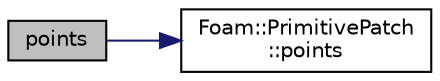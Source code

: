 digraph "points"
{
  bgcolor="transparent";
  edge [fontname="Helvetica",fontsize="10",labelfontname="Helvetica",labelfontsize="10"];
  node [fontname="Helvetica",fontsize="10",shape=record];
  rankdir="LR";
  Node884 [label="points",height=0.2,width=0.4,color="black", fillcolor="grey75", style="filled", fontcolor="black"];
  Node884 -> Node885 [color="midnightblue",fontsize="10",style="solid",fontname="Helvetica"];
  Node885 [label="Foam::PrimitivePatch\l::points",height=0.2,width=0.4,color="black",URL="$a28693.html#aa3c7d968f31c88780c663876f64ef6a6",tooltip="Return reference to global points. "];
}
